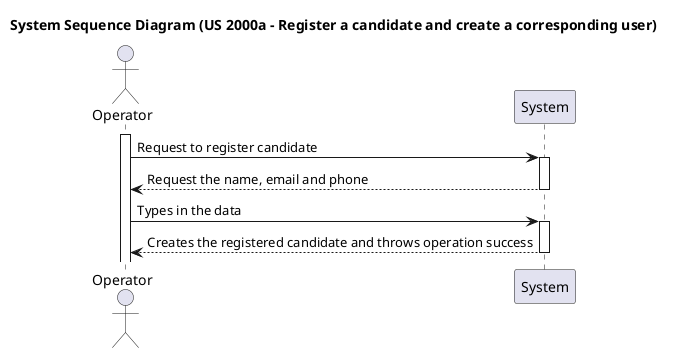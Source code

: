 @startuml
title System Sequence Diagram (US 2000a - Register a candidate and create a corresponding user)

actor Operator as Operator
participant System as "System"

activate Operator
Operator -> System: Request to register candidate
activate System
System --> Operator: Request the name, email and phone
deactivate System
Operator -> System: Types in the data
activate System
System --> Operator: Creates the registered candidate and throws operation success
deactivate System

@enduml